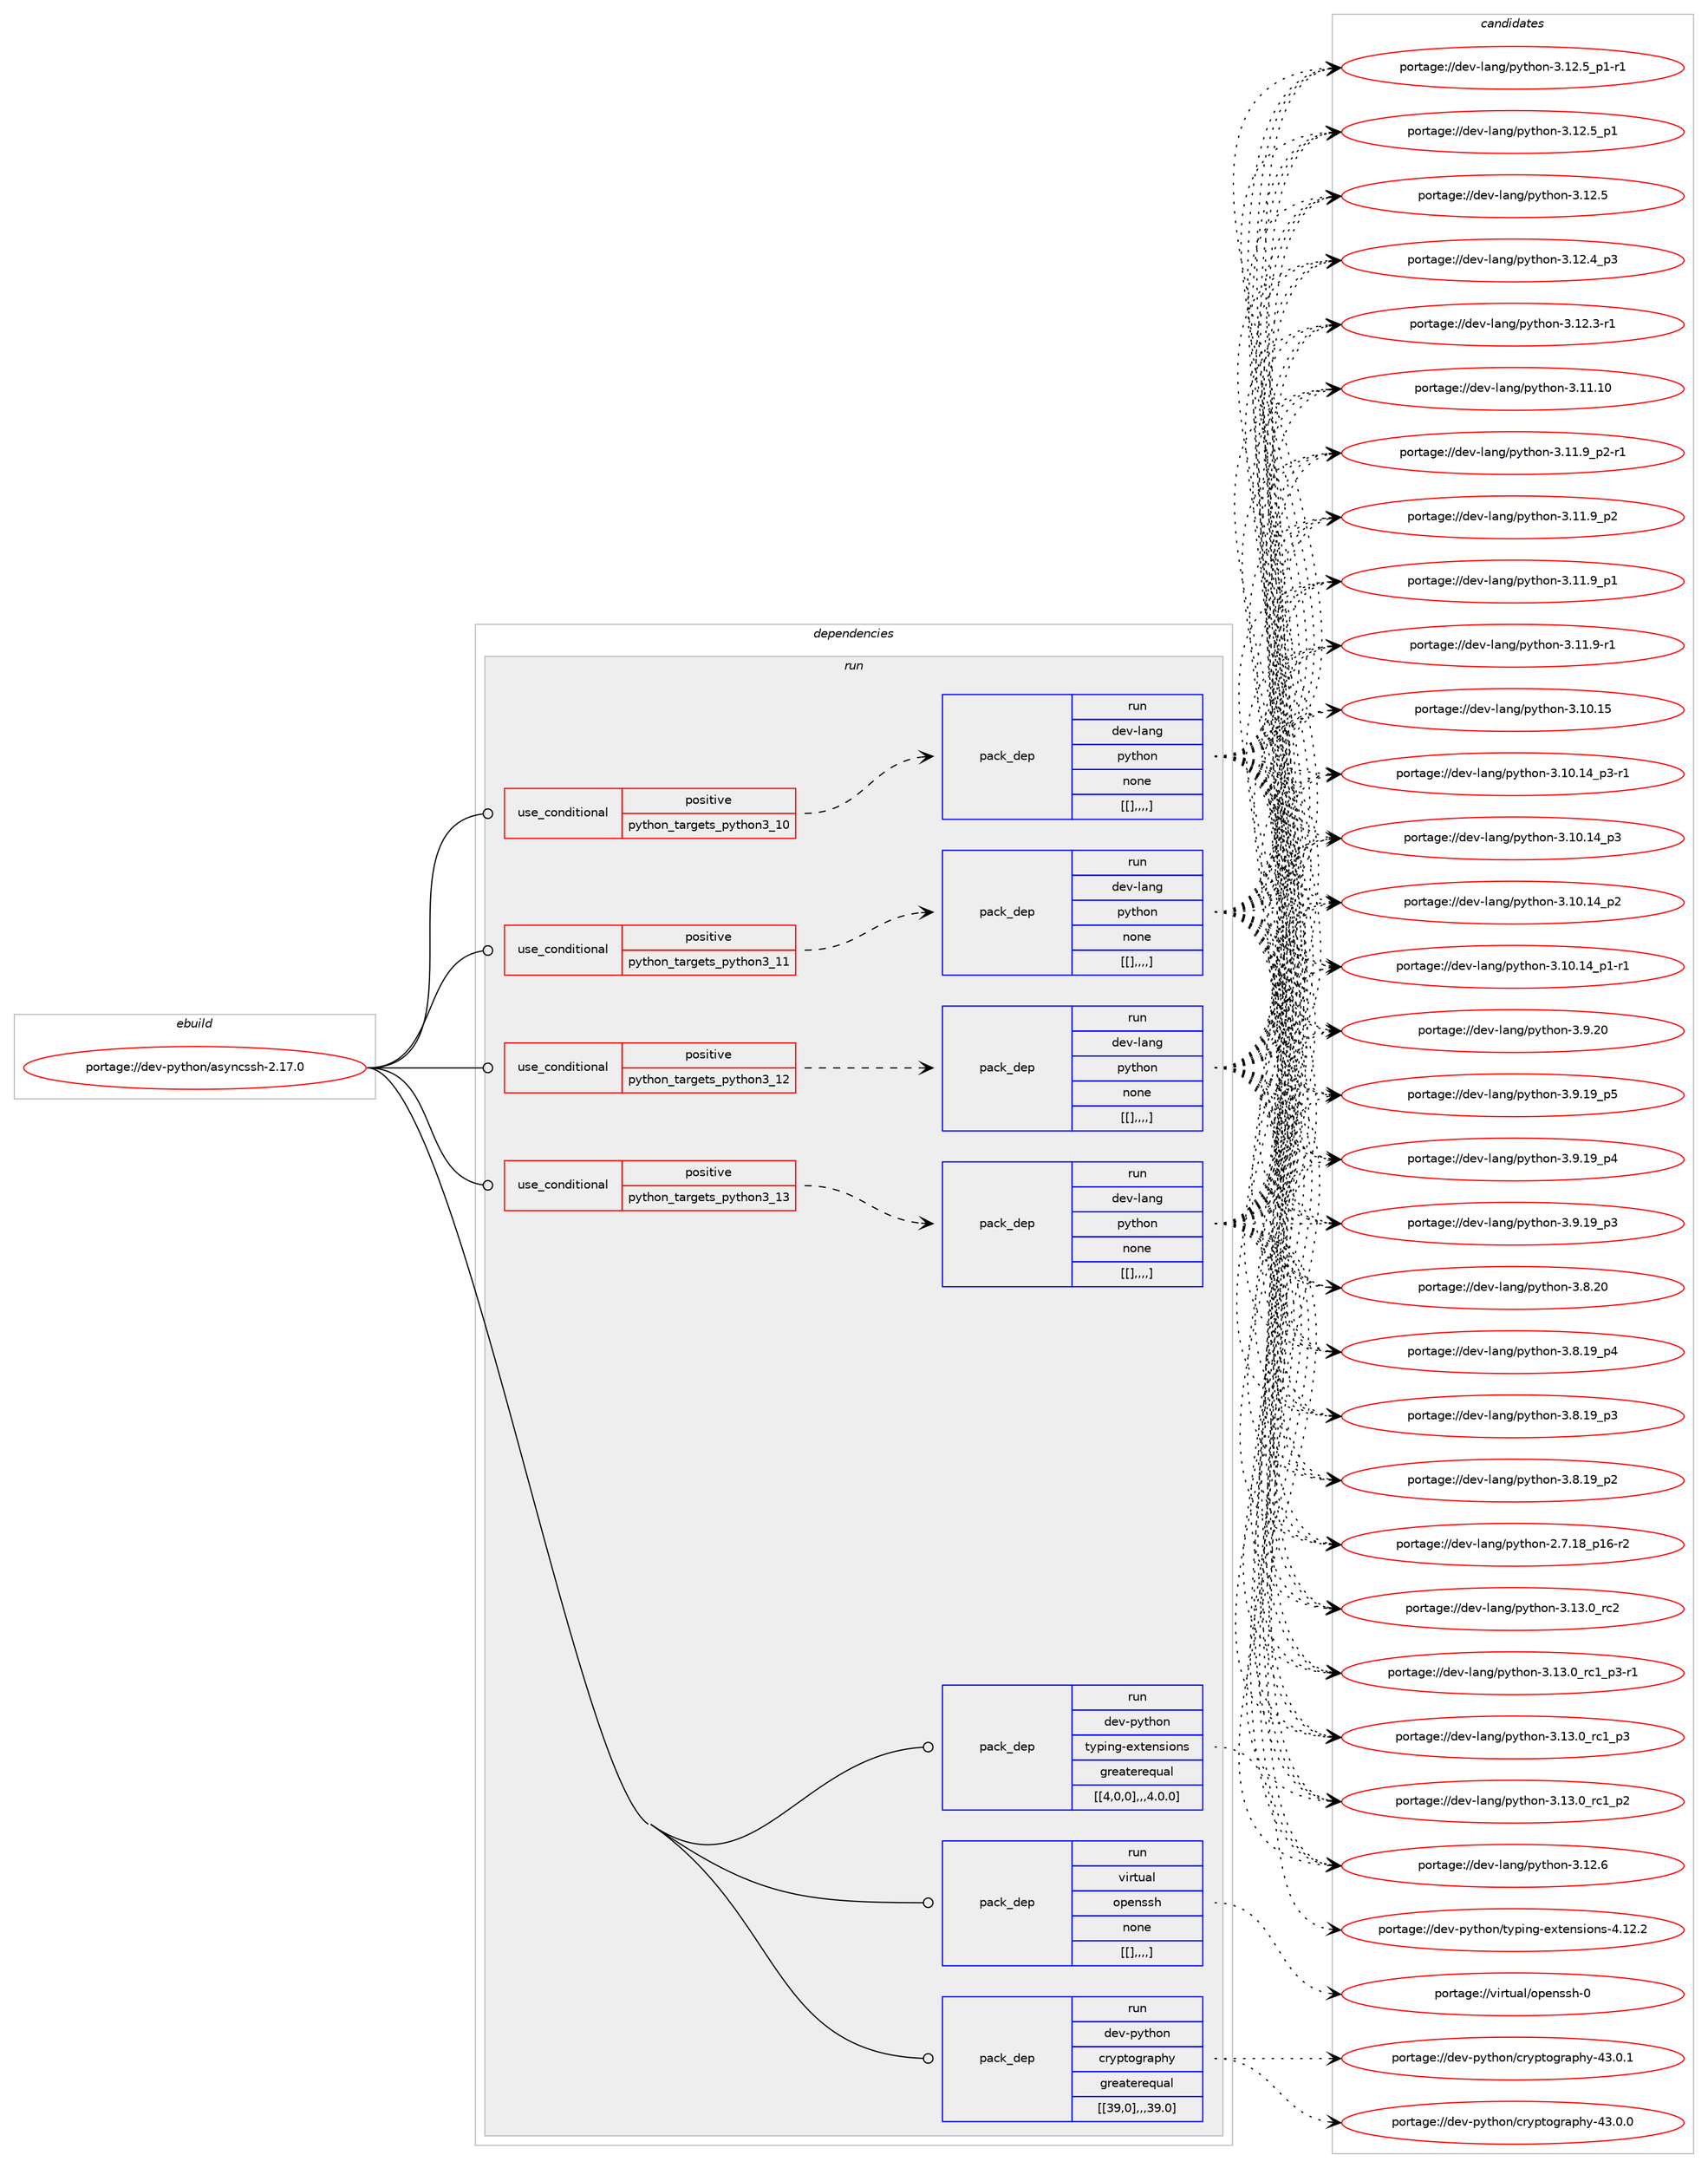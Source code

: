 digraph prolog {

# *************
# Graph options
# *************

newrank=true;
concentrate=true;
compound=true;
graph [rankdir=LR,fontname=Helvetica,fontsize=10,ranksep=1.5];#, ranksep=2.5, nodesep=0.2];
edge  [arrowhead=vee];
node  [fontname=Helvetica,fontsize=10];

# **********
# The ebuild
# **********

subgraph cluster_leftcol {
color=gray;
label=<<i>ebuild</i>>;
id [label="portage://dev-python/asyncssh-2.17.0", color=red, width=4, href="../dev-python/asyncssh-2.17.0.svg"];
}

# ****************
# The dependencies
# ****************

subgraph cluster_midcol {
color=gray;
label=<<i>dependencies</i>>;
subgraph cluster_compile {
fillcolor="#eeeeee";
style=filled;
label=<<i>compile</i>>;
}
subgraph cluster_compileandrun {
fillcolor="#eeeeee";
style=filled;
label=<<i>compile and run</i>>;
}
subgraph cluster_run {
fillcolor="#eeeeee";
style=filled;
label=<<i>run</i>>;
subgraph cond31593 {
dependency143052 [label=<<TABLE BORDER="0" CELLBORDER="1" CELLSPACING="0" CELLPADDING="4"><TR><TD ROWSPAN="3" CELLPADDING="10">use_conditional</TD></TR><TR><TD>positive</TD></TR><TR><TD>python_targets_python3_10</TD></TR></TABLE>>, shape=none, color=red];
subgraph pack110246 {
dependency143053 [label=<<TABLE BORDER="0" CELLBORDER="1" CELLSPACING="0" CELLPADDING="4" WIDTH="220"><TR><TD ROWSPAN="6" CELLPADDING="30">pack_dep</TD></TR><TR><TD WIDTH="110">run</TD></TR><TR><TD>dev-lang</TD></TR><TR><TD>python</TD></TR><TR><TD>none</TD></TR><TR><TD>[[],,,,]</TD></TR></TABLE>>, shape=none, color=blue];
}
dependency143052:e -> dependency143053:w [weight=20,style="dashed",arrowhead="vee"];
}
id:e -> dependency143052:w [weight=20,style="solid",arrowhead="odot"];
subgraph cond31594 {
dependency143054 [label=<<TABLE BORDER="0" CELLBORDER="1" CELLSPACING="0" CELLPADDING="4"><TR><TD ROWSPAN="3" CELLPADDING="10">use_conditional</TD></TR><TR><TD>positive</TD></TR><TR><TD>python_targets_python3_11</TD></TR></TABLE>>, shape=none, color=red];
subgraph pack110247 {
dependency143055 [label=<<TABLE BORDER="0" CELLBORDER="1" CELLSPACING="0" CELLPADDING="4" WIDTH="220"><TR><TD ROWSPAN="6" CELLPADDING="30">pack_dep</TD></TR><TR><TD WIDTH="110">run</TD></TR><TR><TD>dev-lang</TD></TR><TR><TD>python</TD></TR><TR><TD>none</TD></TR><TR><TD>[[],,,,]</TD></TR></TABLE>>, shape=none, color=blue];
}
dependency143054:e -> dependency143055:w [weight=20,style="dashed",arrowhead="vee"];
}
id:e -> dependency143054:w [weight=20,style="solid",arrowhead="odot"];
subgraph cond31595 {
dependency143056 [label=<<TABLE BORDER="0" CELLBORDER="1" CELLSPACING="0" CELLPADDING="4"><TR><TD ROWSPAN="3" CELLPADDING="10">use_conditional</TD></TR><TR><TD>positive</TD></TR><TR><TD>python_targets_python3_12</TD></TR></TABLE>>, shape=none, color=red];
subgraph pack110248 {
dependency143057 [label=<<TABLE BORDER="0" CELLBORDER="1" CELLSPACING="0" CELLPADDING="4" WIDTH="220"><TR><TD ROWSPAN="6" CELLPADDING="30">pack_dep</TD></TR><TR><TD WIDTH="110">run</TD></TR><TR><TD>dev-lang</TD></TR><TR><TD>python</TD></TR><TR><TD>none</TD></TR><TR><TD>[[],,,,]</TD></TR></TABLE>>, shape=none, color=blue];
}
dependency143056:e -> dependency143057:w [weight=20,style="dashed",arrowhead="vee"];
}
id:e -> dependency143056:w [weight=20,style="solid",arrowhead="odot"];
subgraph cond31596 {
dependency143058 [label=<<TABLE BORDER="0" CELLBORDER="1" CELLSPACING="0" CELLPADDING="4"><TR><TD ROWSPAN="3" CELLPADDING="10">use_conditional</TD></TR><TR><TD>positive</TD></TR><TR><TD>python_targets_python3_13</TD></TR></TABLE>>, shape=none, color=red];
subgraph pack110249 {
dependency143059 [label=<<TABLE BORDER="0" CELLBORDER="1" CELLSPACING="0" CELLPADDING="4" WIDTH="220"><TR><TD ROWSPAN="6" CELLPADDING="30">pack_dep</TD></TR><TR><TD WIDTH="110">run</TD></TR><TR><TD>dev-lang</TD></TR><TR><TD>python</TD></TR><TR><TD>none</TD></TR><TR><TD>[[],,,,]</TD></TR></TABLE>>, shape=none, color=blue];
}
dependency143058:e -> dependency143059:w [weight=20,style="dashed",arrowhead="vee"];
}
id:e -> dependency143058:w [weight=20,style="solid",arrowhead="odot"];
subgraph pack110250 {
dependency143060 [label=<<TABLE BORDER="0" CELLBORDER="1" CELLSPACING="0" CELLPADDING="4" WIDTH="220"><TR><TD ROWSPAN="6" CELLPADDING="30">pack_dep</TD></TR><TR><TD WIDTH="110">run</TD></TR><TR><TD>dev-python</TD></TR><TR><TD>cryptography</TD></TR><TR><TD>greaterequal</TD></TR><TR><TD>[[39,0],,,39.0]</TD></TR></TABLE>>, shape=none, color=blue];
}
id:e -> dependency143060:w [weight=20,style="solid",arrowhead="odot"];
subgraph pack110251 {
dependency143061 [label=<<TABLE BORDER="0" CELLBORDER="1" CELLSPACING="0" CELLPADDING="4" WIDTH="220"><TR><TD ROWSPAN="6" CELLPADDING="30">pack_dep</TD></TR><TR><TD WIDTH="110">run</TD></TR><TR><TD>dev-python</TD></TR><TR><TD>typing-extensions</TD></TR><TR><TD>greaterequal</TD></TR><TR><TD>[[4,0,0],,,4.0.0]</TD></TR></TABLE>>, shape=none, color=blue];
}
id:e -> dependency143061:w [weight=20,style="solid",arrowhead="odot"];
subgraph pack110252 {
dependency143062 [label=<<TABLE BORDER="0" CELLBORDER="1" CELLSPACING="0" CELLPADDING="4" WIDTH="220"><TR><TD ROWSPAN="6" CELLPADDING="30">pack_dep</TD></TR><TR><TD WIDTH="110">run</TD></TR><TR><TD>virtual</TD></TR><TR><TD>openssh</TD></TR><TR><TD>none</TD></TR><TR><TD>[[],,,,]</TD></TR></TABLE>>, shape=none, color=blue];
}
id:e -> dependency143062:w [weight=20,style="solid",arrowhead="odot"];
}
}

# **************
# The candidates
# **************

subgraph cluster_choices {
rank=same;
color=gray;
label=<<i>candidates</i>>;

subgraph choice110246 {
color=black;
nodesep=1;
choice10010111845108971101034711212111610411111045514649514648951149950 [label="portage://dev-lang/python-3.13.0_rc2", color=red, width=4,href="../dev-lang/python-3.13.0_rc2.svg"];
choice1001011184510897110103471121211161041111104551464951464895114994995112514511449 [label="portage://dev-lang/python-3.13.0_rc1_p3-r1", color=red, width=4,href="../dev-lang/python-3.13.0_rc1_p3-r1.svg"];
choice100101118451089711010347112121116104111110455146495146489511499499511251 [label="portage://dev-lang/python-3.13.0_rc1_p3", color=red, width=4,href="../dev-lang/python-3.13.0_rc1_p3.svg"];
choice100101118451089711010347112121116104111110455146495146489511499499511250 [label="portage://dev-lang/python-3.13.0_rc1_p2", color=red, width=4,href="../dev-lang/python-3.13.0_rc1_p2.svg"];
choice10010111845108971101034711212111610411111045514649504654 [label="portage://dev-lang/python-3.12.6", color=red, width=4,href="../dev-lang/python-3.12.6.svg"];
choice1001011184510897110103471121211161041111104551464950465395112494511449 [label="portage://dev-lang/python-3.12.5_p1-r1", color=red, width=4,href="../dev-lang/python-3.12.5_p1-r1.svg"];
choice100101118451089711010347112121116104111110455146495046539511249 [label="portage://dev-lang/python-3.12.5_p1", color=red, width=4,href="../dev-lang/python-3.12.5_p1.svg"];
choice10010111845108971101034711212111610411111045514649504653 [label="portage://dev-lang/python-3.12.5", color=red, width=4,href="../dev-lang/python-3.12.5.svg"];
choice100101118451089711010347112121116104111110455146495046529511251 [label="portage://dev-lang/python-3.12.4_p3", color=red, width=4,href="../dev-lang/python-3.12.4_p3.svg"];
choice100101118451089711010347112121116104111110455146495046514511449 [label="portage://dev-lang/python-3.12.3-r1", color=red, width=4,href="../dev-lang/python-3.12.3-r1.svg"];
choice1001011184510897110103471121211161041111104551464949464948 [label="portage://dev-lang/python-3.11.10", color=red, width=4,href="../dev-lang/python-3.11.10.svg"];
choice1001011184510897110103471121211161041111104551464949465795112504511449 [label="portage://dev-lang/python-3.11.9_p2-r1", color=red, width=4,href="../dev-lang/python-3.11.9_p2-r1.svg"];
choice100101118451089711010347112121116104111110455146494946579511250 [label="portage://dev-lang/python-3.11.9_p2", color=red, width=4,href="../dev-lang/python-3.11.9_p2.svg"];
choice100101118451089711010347112121116104111110455146494946579511249 [label="portage://dev-lang/python-3.11.9_p1", color=red, width=4,href="../dev-lang/python-3.11.9_p1.svg"];
choice100101118451089711010347112121116104111110455146494946574511449 [label="portage://dev-lang/python-3.11.9-r1", color=red, width=4,href="../dev-lang/python-3.11.9-r1.svg"];
choice1001011184510897110103471121211161041111104551464948464953 [label="portage://dev-lang/python-3.10.15", color=red, width=4,href="../dev-lang/python-3.10.15.svg"];
choice100101118451089711010347112121116104111110455146494846495295112514511449 [label="portage://dev-lang/python-3.10.14_p3-r1", color=red, width=4,href="../dev-lang/python-3.10.14_p3-r1.svg"];
choice10010111845108971101034711212111610411111045514649484649529511251 [label="portage://dev-lang/python-3.10.14_p3", color=red, width=4,href="../dev-lang/python-3.10.14_p3.svg"];
choice10010111845108971101034711212111610411111045514649484649529511250 [label="portage://dev-lang/python-3.10.14_p2", color=red, width=4,href="../dev-lang/python-3.10.14_p2.svg"];
choice100101118451089711010347112121116104111110455146494846495295112494511449 [label="portage://dev-lang/python-3.10.14_p1-r1", color=red, width=4,href="../dev-lang/python-3.10.14_p1-r1.svg"];
choice10010111845108971101034711212111610411111045514657465048 [label="portage://dev-lang/python-3.9.20", color=red, width=4,href="../dev-lang/python-3.9.20.svg"];
choice100101118451089711010347112121116104111110455146574649579511253 [label="portage://dev-lang/python-3.9.19_p5", color=red, width=4,href="../dev-lang/python-3.9.19_p5.svg"];
choice100101118451089711010347112121116104111110455146574649579511252 [label="portage://dev-lang/python-3.9.19_p4", color=red, width=4,href="../dev-lang/python-3.9.19_p4.svg"];
choice100101118451089711010347112121116104111110455146574649579511251 [label="portage://dev-lang/python-3.9.19_p3", color=red, width=4,href="../dev-lang/python-3.9.19_p3.svg"];
choice10010111845108971101034711212111610411111045514656465048 [label="portage://dev-lang/python-3.8.20", color=red, width=4,href="../dev-lang/python-3.8.20.svg"];
choice100101118451089711010347112121116104111110455146564649579511252 [label="portage://dev-lang/python-3.8.19_p4", color=red, width=4,href="../dev-lang/python-3.8.19_p4.svg"];
choice100101118451089711010347112121116104111110455146564649579511251 [label="portage://dev-lang/python-3.8.19_p3", color=red, width=4,href="../dev-lang/python-3.8.19_p3.svg"];
choice100101118451089711010347112121116104111110455146564649579511250 [label="portage://dev-lang/python-3.8.19_p2", color=red, width=4,href="../dev-lang/python-3.8.19_p2.svg"];
choice100101118451089711010347112121116104111110455046554649569511249544511450 [label="portage://dev-lang/python-2.7.18_p16-r2", color=red, width=4,href="../dev-lang/python-2.7.18_p16-r2.svg"];
dependency143053:e -> choice10010111845108971101034711212111610411111045514649514648951149950:w [style=dotted,weight="100"];
dependency143053:e -> choice1001011184510897110103471121211161041111104551464951464895114994995112514511449:w [style=dotted,weight="100"];
dependency143053:e -> choice100101118451089711010347112121116104111110455146495146489511499499511251:w [style=dotted,weight="100"];
dependency143053:e -> choice100101118451089711010347112121116104111110455146495146489511499499511250:w [style=dotted,weight="100"];
dependency143053:e -> choice10010111845108971101034711212111610411111045514649504654:w [style=dotted,weight="100"];
dependency143053:e -> choice1001011184510897110103471121211161041111104551464950465395112494511449:w [style=dotted,weight="100"];
dependency143053:e -> choice100101118451089711010347112121116104111110455146495046539511249:w [style=dotted,weight="100"];
dependency143053:e -> choice10010111845108971101034711212111610411111045514649504653:w [style=dotted,weight="100"];
dependency143053:e -> choice100101118451089711010347112121116104111110455146495046529511251:w [style=dotted,weight="100"];
dependency143053:e -> choice100101118451089711010347112121116104111110455146495046514511449:w [style=dotted,weight="100"];
dependency143053:e -> choice1001011184510897110103471121211161041111104551464949464948:w [style=dotted,weight="100"];
dependency143053:e -> choice1001011184510897110103471121211161041111104551464949465795112504511449:w [style=dotted,weight="100"];
dependency143053:e -> choice100101118451089711010347112121116104111110455146494946579511250:w [style=dotted,weight="100"];
dependency143053:e -> choice100101118451089711010347112121116104111110455146494946579511249:w [style=dotted,weight="100"];
dependency143053:e -> choice100101118451089711010347112121116104111110455146494946574511449:w [style=dotted,weight="100"];
dependency143053:e -> choice1001011184510897110103471121211161041111104551464948464953:w [style=dotted,weight="100"];
dependency143053:e -> choice100101118451089711010347112121116104111110455146494846495295112514511449:w [style=dotted,weight="100"];
dependency143053:e -> choice10010111845108971101034711212111610411111045514649484649529511251:w [style=dotted,weight="100"];
dependency143053:e -> choice10010111845108971101034711212111610411111045514649484649529511250:w [style=dotted,weight="100"];
dependency143053:e -> choice100101118451089711010347112121116104111110455146494846495295112494511449:w [style=dotted,weight="100"];
dependency143053:e -> choice10010111845108971101034711212111610411111045514657465048:w [style=dotted,weight="100"];
dependency143053:e -> choice100101118451089711010347112121116104111110455146574649579511253:w [style=dotted,weight="100"];
dependency143053:e -> choice100101118451089711010347112121116104111110455146574649579511252:w [style=dotted,weight="100"];
dependency143053:e -> choice100101118451089711010347112121116104111110455146574649579511251:w [style=dotted,weight="100"];
dependency143053:e -> choice10010111845108971101034711212111610411111045514656465048:w [style=dotted,weight="100"];
dependency143053:e -> choice100101118451089711010347112121116104111110455146564649579511252:w [style=dotted,weight="100"];
dependency143053:e -> choice100101118451089711010347112121116104111110455146564649579511251:w [style=dotted,weight="100"];
dependency143053:e -> choice100101118451089711010347112121116104111110455146564649579511250:w [style=dotted,weight="100"];
dependency143053:e -> choice100101118451089711010347112121116104111110455046554649569511249544511450:w [style=dotted,weight="100"];
}
subgraph choice110247 {
color=black;
nodesep=1;
choice10010111845108971101034711212111610411111045514649514648951149950 [label="portage://dev-lang/python-3.13.0_rc2", color=red, width=4,href="../dev-lang/python-3.13.0_rc2.svg"];
choice1001011184510897110103471121211161041111104551464951464895114994995112514511449 [label="portage://dev-lang/python-3.13.0_rc1_p3-r1", color=red, width=4,href="../dev-lang/python-3.13.0_rc1_p3-r1.svg"];
choice100101118451089711010347112121116104111110455146495146489511499499511251 [label="portage://dev-lang/python-3.13.0_rc1_p3", color=red, width=4,href="../dev-lang/python-3.13.0_rc1_p3.svg"];
choice100101118451089711010347112121116104111110455146495146489511499499511250 [label="portage://dev-lang/python-3.13.0_rc1_p2", color=red, width=4,href="../dev-lang/python-3.13.0_rc1_p2.svg"];
choice10010111845108971101034711212111610411111045514649504654 [label="portage://dev-lang/python-3.12.6", color=red, width=4,href="../dev-lang/python-3.12.6.svg"];
choice1001011184510897110103471121211161041111104551464950465395112494511449 [label="portage://dev-lang/python-3.12.5_p1-r1", color=red, width=4,href="../dev-lang/python-3.12.5_p1-r1.svg"];
choice100101118451089711010347112121116104111110455146495046539511249 [label="portage://dev-lang/python-3.12.5_p1", color=red, width=4,href="../dev-lang/python-3.12.5_p1.svg"];
choice10010111845108971101034711212111610411111045514649504653 [label="portage://dev-lang/python-3.12.5", color=red, width=4,href="../dev-lang/python-3.12.5.svg"];
choice100101118451089711010347112121116104111110455146495046529511251 [label="portage://dev-lang/python-3.12.4_p3", color=red, width=4,href="../dev-lang/python-3.12.4_p3.svg"];
choice100101118451089711010347112121116104111110455146495046514511449 [label="portage://dev-lang/python-3.12.3-r1", color=red, width=4,href="../dev-lang/python-3.12.3-r1.svg"];
choice1001011184510897110103471121211161041111104551464949464948 [label="portage://dev-lang/python-3.11.10", color=red, width=4,href="../dev-lang/python-3.11.10.svg"];
choice1001011184510897110103471121211161041111104551464949465795112504511449 [label="portage://dev-lang/python-3.11.9_p2-r1", color=red, width=4,href="../dev-lang/python-3.11.9_p2-r1.svg"];
choice100101118451089711010347112121116104111110455146494946579511250 [label="portage://dev-lang/python-3.11.9_p2", color=red, width=4,href="../dev-lang/python-3.11.9_p2.svg"];
choice100101118451089711010347112121116104111110455146494946579511249 [label="portage://dev-lang/python-3.11.9_p1", color=red, width=4,href="../dev-lang/python-3.11.9_p1.svg"];
choice100101118451089711010347112121116104111110455146494946574511449 [label="portage://dev-lang/python-3.11.9-r1", color=red, width=4,href="../dev-lang/python-3.11.9-r1.svg"];
choice1001011184510897110103471121211161041111104551464948464953 [label="portage://dev-lang/python-3.10.15", color=red, width=4,href="../dev-lang/python-3.10.15.svg"];
choice100101118451089711010347112121116104111110455146494846495295112514511449 [label="portage://dev-lang/python-3.10.14_p3-r1", color=red, width=4,href="../dev-lang/python-3.10.14_p3-r1.svg"];
choice10010111845108971101034711212111610411111045514649484649529511251 [label="portage://dev-lang/python-3.10.14_p3", color=red, width=4,href="../dev-lang/python-3.10.14_p3.svg"];
choice10010111845108971101034711212111610411111045514649484649529511250 [label="portage://dev-lang/python-3.10.14_p2", color=red, width=4,href="../dev-lang/python-3.10.14_p2.svg"];
choice100101118451089711010347112121116104111110455146494846495295112494511449 [label="portage://dev-lang/python-3.10.14_p1-r1", color=red, width=4,href="../dev-lang/python-3.10.14_p1-r1.svg"];
choice10010111845108971101034711212111610411111045514657465048 [label="portage://dev-lang/python-3.9.20", color=red, width=4,href="../dev-lang/python-3.9.20.svg"];
choice100101118451089711010347112121116104111110455146574649579511253 [label="portage://dev-lang/python-3.9.19_p5", color=red, width=4,href="../dev-lang/python-3.9.19_p5.svg"];
choice100101118451089711010347112121116104111110455146574649579511252 [label="portage://dev-lang/python-3.9.19_p4", color=red, width=4,href="../dev-lang/python-3.9.19_p4.svg"];
choice100101118451089711010347112121116104111110455146574649579511251 [label="portage://dev-lang/python-3.9.19_p3", color=red, width=4,href="../dev-lang/python-3.9.19_p3.svg"];
choice10010111845108971101034711212111610411111045514656465048 [label="portage://dev-lang/python-3.8.20", color=red, width=4,href="../dev-lang/python-3.8.20.svg"];
choice100101118451089711010347112121116104111110455146564649579511252 [label="portage://dev-lang/python-3.8.19_p4", color=red, width=4,href="../dev-lang/python-3.8.19_p4.svg"];
choice100101118451089711010347112121116104111110455146564649579511251 [label="portage://dev-lang/python-3.8.19_p3", color=red, width=4,href="../dev-lang/python-3.8.19_p3.svg"];
choice100101118451089711010347112121116104111110455146564649579511250 [label="portage://dev-lang/python-3.8.19_p2", color=red, width=4,href="../dev-lang/python-3.8.19_p2.svg"];
choice100101118451089711010347112121116104111110455046554649569511249544511450 [label="portage://dev-lang/python-2.7.18_p16-r2", color=red, width=4,href="../dev-lang/python-2.7.18_p16-r2.svg"];
dependency143055:e -> choice10010111845108971101034711212111610411111045514649514648951149950:w [style=dotted,weight="100"];
dependency143055:e -> choice1001011184510897110103471121211161041111104551464951464895114994995112514511449:w [style=dotted,weight="100"];
dependency143055:e -> choice100101118451089711010347112121116104111110455146495146489511499499511251:w [style=dotted,weight="100"];
dependency143055:e -> choice100101118451089711010347112121116104111110455146495146489511499499511250:w [style=dotted,weight="100"];
dependency143055:e -> choice10010111845108971101034711212111610411111045514649504654:w [style=dotted,weight="100"];
dependency143055:e -> choice1001011184510897110103471121211161041111104551464950465395112494511449:w [style=dotted,weight="100"];
dependency143055:e -> choice100101118451089711010347112121116104111110455146495046539511249:w [style=dotted,weight="100"];
dependency143055:e -> choice10010111845108971101034711212111610411111045514649504653:w [style=dotted,weight="100"];
dependency143055:e -> choice100101118451089711010347112121116104111110455146495046529511251:w [style=dotted,weight="100"];
dependency143055:e -> choice100101118451089711010347112121116104111110455146495046514511449:w [style=dotted,weight="100"];
dependency143055:e -> choice1001011184510897110103471121211161041111104551464949464948:w [style=dotted,weight="100"];
dependency143055:e -> choice1001011184510897110103471121211161041111104551464949465795112504511449:w [style=dotted,weight="100"];
dependency143055:e -> choice100101118451089711010347112121116104111110455146494946579511250:w [style=dotted,weight="100"];
dependency143055:e -> choice100101118451089711010347112121116104111110455146494946579511249:w [style=dotted,weight="100"];
dependency143055:e -> choice100101118451089711010347112121116104111110455146494946574511449:w [style=dotted,weight="100"];
dependency143055:e -> choice1001011184510897110103471121211161041111104551464948464953:w [style=dotted,weight="100"];
dependency143055:e -> choice100101118451089711010347112121116104111110455146494846495295112514511449:w [style=dotted,weight="100"];
dependency143055:e -> choice10010111845108971101034711212111610411111045514649484649529511251:w [style=dotted,weight="100"];
dependency143055:e -> choice10010111845108971101034711212111610411111045514649484649529511250:w [style=dotted,weight="100"];
dependency143055:e -> choice100101118451089711010347112121116104111110455146494846495295112494511449:w [style=dotted,weight="100"];
dependency143055:e -> choice10010111845108971101034711212111610411111045514657465048:w [style=dotted,weight="100"];
dependency143055:e -> choice100101118451089711010347112121116104111110455146574649579511253:w [style=dotted,weight="100"];
dependency143055:e -> choice100101118451089711010347112121116104111110455146574649579511252:w [style=dotted,weight="100"];
dependency143055:e -> choice100101118451089711010347112121116104111110455146574649579511251:w [style=dotted,weight="100"];
dependency143055:e -> choice10010111845108971101034711212111610411111045514656465048:w [style=dotted,weight="100"];
dependency143055:e -> choice100101118451089711010347112121116104111110455146564649579511252:w [style=dotted,weight="100"];
dependency143055:e -> choice100101118451089711010347112121116104111110455146564649579511251:w [style=dotted,weight="100"];
dependency143055:e -> choice100101118451089711010347112121116104111110455146564649579511250:w [style=dotted,weight="100"];
dependency143055:e -> choice100101118451089711010347112121116104111110455046554649569511249544511450:w [style=dotted,weight="100"];
}
subgraph choice110248 {
color=black;
nodesep=1;
choice10010111845108971101034711212111610411111045514649514648951149950 [label="portage://dev-lang/python-3.13.0_rc2", color=red, width=4,href="../dev-lang/python-3.13.0_rc2.svg"];
choice1001011184510897110103471121211161041111104551464951464895114994995112514511449 [label="portage://dev-lang/python-3.13.0_rc1_p3-r1", color=red, width=4,href="../dev-lang/python-3.13.0_rc1_p3-r1.svg"];
choice100101118451089711010347112121116104111110455146495146489511499499511251 [label="portage://dev-lang/python-3.13.0_rc1_p3", color=red, width=4,href="../dev-lang/python-3.13.0_rc1_p3.svg"];
choice100101118451089711010347112121116104111110455146495146489511499499511250 [label="portage://dev-lang/python-3.13.0_rc1_p2", color=red, width=4,href="../dev-lang/python-3.13.0_rc1_p2.svg"];
choice10010111845108971101034711212111610411111045514649504654 [label="portage://dev-lang/python-3.12.6", color=red, width=4,href="../dev-lang/python-3.12.6.svg"];
choice1001011184510897110103471121211161041111104551464950465395112494511449 [label="portage://dev-lang/python-3.12.5_p1-r1", color=red, width=4,href="../dev-lang/python-3.12.5_p1-r1.svg"];
choice100101118451089711010347112121116104111110455146495046539511249 [label="portage://dev-lang/python-3.12.5_p1", color=red, width=4,href="../dev-lang/python-3.12.5_p1.svg"];
choice10010111845108971101034711212111610411111045514649504653 [label="portage://dev-lang/python-3.12.5", color=red, width=4,href="../dev-lang/python-3.12.5.svg"];
choice100101118451089711010347112121116104111110455146495046529511251 [label="portage://dev-lang/python-3.12.4_p3", color=red, width=4,href="../dev-lang/python-3.12.4_p3.svg"];
choice100101118451089711010347112121116104111110455146495046514511449 [label="portage://dev-lang/python-3.12.3-r1", color=red, width=4,href="../dev-lang/python-3.12.3-r1.svg"];
choice1001011184510897110103471121211161041111104551464949464948 [label="portage://dev-lang/python-3.11.10", color=red, width=4,href="../dev-lang/python-3.11.10.svg"];
choice1001011184510897110103471121211161041111104551464949465795112504511449 [label="portage://dev-lang/python-3.11.9_p2-r1", color=red, width=4,href="../dev-lang/python-3.11.9_p2-r1.svg"];
choice100101118451089711010347112121116104111110455146494946579511250 [label="portage://dev-lang/python-3.11.9_p2", color=red, width=4,href="../dev-lang/python-3.11.9_p2.svg"];
choice100101118451089711010347112121116104111110455146494946579511249 [label="portage://dev-lang/python-3.11.9_p1", color=red, width=4,href="../dev-lang/python-3.11.9_p1.svg"];
choice100101118451089711010347112121116104111110455146494946574511449 [label="portage://dev-lang/python-3.11.9-r1", color=red, width=4,href="../dev-lang/python-3.11.9-r1.svg"];
choice1001011184510897110103471121211161041111104551464948464953 [label="portage://dev-lang/python-3.10.15", color=red, width=4,href="../dev-lang/python-3.10.15.svg"];
choice100101118451089711010347112121116104111110455146494846495295112514511449 [label="portage://dev-lang/python-3.10.14_p3-r1", color=red, width=4,href="../dev-lang/python-3.10.14_p3-r1.svg"];
choice10010111845108971101034711212111610411111045514649484649529511251 [label="portage://dev-lang/python-3.10.14_p3", color=red, width=4,href="../dev-lang/python-3.10.14_p3.svg"];
choice10010111845108971101034711212111610411111045514649484649529511250 [label="portage://dev-lang/python-3.10.14_p2", color=red, width=4,href="../dev-lang/python-3.10.14_p2.svg"];
choice100101118451089711010347112121116104111110455146494846495295112494511449 [label="portage://dev-lang/python-3.10.14_p1-r1", color=red, width=4,href="../dev-lang/python-3.10.14_p1-r1.svg"];
choice10010111845108971101034711212111610411111045514657465048 [label="portage://dev-lang/python-3.9.20", color=red, width=4,href="../dev-lang/python-3.9.20.svg"];
choice100101118451089711010347112121116104111110455146574649579511253 [label="portage://dev-lang/python-3.9.19_p5", color=red, width=4,href="../dev-lang/python-3.9.19_p5.svg"];
choice100101118451089711010347112121116104111110455146574649579511252 [label="portage://dev-lang/python-3.9.19_p4", color=red, width=4,href="../dev-lang/python-3.9.19_p4.svg"];
choice100101118451089711010347112121116104111110455146574649579511251 [label="portage://dev-lang/python-3.9.19_p3", color=red, width=4,href="../dev-lang/python-3.9.19_p3.svg"];
choice10010111845108971101034711212111610411111045514656465048 [label="portage://dev-lang/python-3.8.20", color=red, width=4,href="../dev-lang/python-3.8.20.svg"];
choice100101118451089711010347112121116104111110455146564649579511252 [label="portage://dev-lang/python-3.8.19_p4", color=red, width=4,href="../dev-lang/python-3.8.19_p4.svg"];
choice100101118451089711010347112121116104111110455146564649579511251 [label="portage://dev-lang/python-3.8.19_p3", color=red, width=4,href="../dev-lang/python-3.8.19_p3.svg"];
choice100101118451089711010347112121116104111110455146564649579511250 [label="portage://dev-lang/python-3.8.19_p2", color=red, width=4,href="../dev-lang/python-3.8.19_p2.svg"];
choice100101118451089711010347112121116104111110455046554649569511249544511450 [label="portage://dev-lang/python-2.7.18_p16-r2", color=red, width=4,href="../dev-lang/python-2.7.18_p16-r2.svg"];
dependency143057:e -> choice10010111845108971101034711212111610411111045514649514648951149950:w [style=dotted,weight="100"];
dependency143057:e -> choice1001011184510897110103471121211161041111104551464951464895114994995112514511449:w [style=dotted,weight="100"];
dependency143057:e -> choice100101118451089711010347112121116104111110455146495146489511499499511251:w [style=dotted,weight="100"];
dependency143057:e -> choice100101118451089711010347112121116104111110455146495146489511499499511250:w [style=dotted,weight="100"];
dependency143057:e -> choice10010111845108971101034711212111610411111045514649504654:w [style=dotted,weight="100"];
dependency143057:e -> choice1001011184510897110103471121211161041111104551464950465395112494511449:w [style=dotted,weight="100"];
dependency143057:e -> choice100101118451089711010347112121116104111110455146495046539511249:w [style=dotted,weight="100"];
dependency143057:e -> choice10010111845108971101034711212111610411111045514649504653:w [style=dotted,weight="100"];
dependency143057:e -> choice100101118451089711010347112121116104111110455146495046529511251:w [style=dotted,weight="100"];
dependency143057:e -> choice100101118451089711010347112121116104111110455146495046514511449:w [style=dotted,weight="100"];
dependency143057:e -> choice1001011184510897110103471121211161041111104551464949464948:w [style=dotted,weight="100"];
dependency143057:e -> choice1001011184510897110103471121211161041111104551464949465795112504511449:w [style=dotted,weight="100"];
dependency143057:e -> choice100101118451089711010347112121116104111110455146494946579511250:w [style=dotted,weight="100"];
dependency143057:e -> choice100101118451089711010347112121116104111110455146494946579511249:w [style=dotted,weight="100"];
dependency143057:e -> choice100101118451089711010347112121116104111110455146494946574511449:w [style=dotted,weight="100"];
dependency143057:e -> choice1001011184510897110103471121211161041111104551464948464953:w [style=dotted,weight="100"];
dependency143057:e -> choice100101118451089711010347112121116104111110455146494846495295112514511449:w [style=dotted,weight="100"];
dependency143057:e -> choice10010111845108971101034711212111610411111045514649484649529511251:w [style=dotted,weight="100"];
dependency143057:e -> choice10010111845108971101034711212111610411111045514649484649529511250:w [style=dotted,weight="100"];
dependency143057:e -> choice100101118451089711010347112121116104111110455146494846495295112494511449:w [style=dotted,weight="100"];
dependency143057:e -> choice10010111845108971101034711212111610411111045514657465048:w [style=dotted,weight="100"];
dependency143057:e -> choice100101118451089711010347112121116104111110455146574649579511253:w [style=dotted,weight="100"];
dependency143057:e -> choice100101118451089711010347112121116104111110455146574649579511252:w [style=dotted,weight="100"];
dependency143057:e -> choice100101118451089711010347112121116104111110455146574649579511251:w [style=dotted,weight="100"];
dependency143057:e -> choice10010111845108971101034711212111610411111045514656465048:w [style=dotted,weight="100"];
dependency143057:e -> choice100101118451089711010347112121116104111110455146564649579511252:w [style=dotted,weight="100"];
dependency143057:e -> choice100101118451089711010347112121116104111110455146564649579511251:w [style=dotted,weight="100"];
dependency143057:e -> choice100101118451089711010347112121116104111110455146564649579511250:w [style=dotted,weight="100"];
dependency143057:e -> choice100101118451089711010347112121116104111110455046554649569511249544511450:w [style=dotted,weight="100"];
}
subgraph choice110249 {
color=black;
nodesep=1;
choice10010111845108971101034711212111610411111045514649514648951149950 [label="portage://dev-lang/python-3.13.0_rc2", color=red, width=4,href="../dev-lang/python-3.13.0_rc2.svg"];
choice1001011184510897110103471121211161041111104551464951464895114994995112514511449 [label="portage://dev-lang/python-3.13.0_rc1_p3-r1", color=red, width=4,href="../dev-lang/python-3.13.0_rc1_p3-r1.svg"];
choice100101118451089711010347112121116104111110455146495146489511499499511251 [label="portage://dev-lang/python-3.13.0_rc1_p3", color=red, width=4,href="../dev-lang/python-3.13.0_rc1_p3.svg"];
choice100101118451089711010347112121116104111110455146495146489511499499511250 [label="portage://dev-lang/python-3.13.0_rc1_p2", color=red, width=4,href="../dev-lang/python-3.13.0_rc1_p2.svg"];
choice10010111845108971101034711212111610411111045514649504654 [label="portage://dev-lang/python-3.12.6", color=red, width=4,href="../dev-lang/python-3.12.6.svg"];
choice1001011184510897110103471121211161041111104551464950465395112494511449 [label="portage://dev-lang/python-3.12.5_p1-r1", color=red, width=4,href="../dev-lang/python-3.12.5_p1-r1.svg"];
choice100101118451089711010347112121116104111110455146495046539511249 [label="portage://dev-lang/python-3.12.5_p1", color=red, width=4,href="../dev-lang/python-3.12.5_p1.svg"];
choice10010111845108971101034711212111610411111045514649504653 [label="portage://dev-lang/python-3.12.5", color=red, width=4,href="../dev-lang/python-3.12.5.svg"];
choice100101118451089711010347112121116104111110455146495046529511251 [label="portage://dev-lang/python-3.12.4_p3", color=red, width=4,href="../dev-lang/python-3.12.4_p3.svg"];
choice100101118451089711010347112121116104111110455146495046514511449 [label="portage://dev-lang/python-3.12.3-r1", color=red, width=4,href="../dev-lang/python-3.12.3-r1.svg"];
choice1001011184510897110103471121211161041111104551464949464948 [label="portage://dev-lang/python-3.11.10", color=red, width=4,href="../dev-lang/python-3.11.10.svg"];
choice1001011184510897110103471121211161041111104551464949465795112504511449 [label="portage://dev-lang/python-3.11.9_p2-r1", color=red, width=4,href="../dev-lang/python-3.11.9_p2-r1.svg"];
choice100101118451089711010347112121116104111110455146494946579511250 [label="portage://dev-lang/python-3.11.9_p2", color=red, width=4,href="../dev-lang/python-3.11.9_p2.svg"];
choice100101118451089711010347112121116104111110455146494946579511249 [label="portage://dev-lang/python-3.11.9_p1", color=red, width=4,href="../dev-lang/python-3.11.9_p1.svg"];
choice100101118451089711010347112121116104111110455146494946574511449 [label="portage://dev-lang/python-3.11.9-r1", color=red, width=4,href="../dev-lang/python-3.11.9-r1.svg"];
choice1001011184510897110103471121211161041111104551464948464953 [label="portage://dev-lang/python-3.10.15", color=red, width=4,href="../dev-lang/python-3.10.15.svg"];
choice100101118451089711010347112121116104111110455146494846495295112514511449 [label="portage://dev-lang/python-3.10.14_p3-r1", color=red, width=4,href="../dev-lang/python-3.10.14_p3-r1.svg"];
choice10010111845108971101034711212111610411111045514649484649529511251 [label="portage://dev-lang/python-3.10.14_p3", color=red, width=4,href="../dev-lang/python-3.10.14_p3.svg"];
choice10010111845108971101034711212111610411111045514649484649529511250 [label="portage://dev-lang/python-3.10.14_p2", color=red, width=4,href="../dev-lang/python-3.10.14_p2.svg"];
choice100101118451089711010347112121116104111110455146494846495295112494511449 [label="portage://dev-lang/python-3.10.14_p1-r1", color=red, width=4,href="../dev-lang/python-3.10.14_p1-r1.svg"];
choice10010111845108971101034711212111610411111045514657465048 [label="portage://dev-lang/python-3.9.20", color=red, width=4,href="../dev-lang/python-3.9.20.svg"];
choice100101118451089711010347112121116104111110455146574649579511253 [label="portage://dev-lang/python-3.9.19_p5", color=red, width=4,href="../dev-lang/python-3.9.19_p5.svg"];
choice100101118451089711010347112121116104111110455146574649579511252 [label="portage://dev-lang/python-3.9.19_p4", color=red, width=4,href="../dev-lang/python-3.9.19_p4.svg"];
choice100101118451089711010347112121116104111110455146574649579511251 [label="portage://dev-lang/python-3.9.19_p3", color=red, width=4,href="../dev-lang/python-3.9.19_p3.svg"];
choice10010111845108971101034711212111610411111045514656465048 [label="portage://dev-lang/python-3.8.20", color=red, width=4,href="../dev-lang/python-3.8.20.svg"];
choice100101118451089711010347112121116104111110455146564649579511252 [label="portage://dev-lang/python-3.8.19_p4", color=red, width=4,href="../dev-lang/python-3.8.19_p4.svg"];
choice100101118451089711010347112121116104111110455146564649579511251 [label="portage://dev-lang/python-3.8.19_p3", color=red, width=4,href="../dev-lang/python-3.8.19_p3.svg"];
choice100101118451089711010347112121116104111110455146564649579511250 [label="portage://dev-lang/python-3.8.19_p2", color=red, width=4,href="../dev-lang/python-3.8.19_p2.svg"];
choice100101118451089711010347112121116104111110455046554649569511249544511450 [label="portage://dev-lang/python-2.7.18_p16-r2", color=red, width=4,href="../dev-lang/python-2.7.18_p16-r2.svg"];
dependency143059:e -> choice10010111845108971101034711212111610411111045514649514648951149950:w [style=dotted,weight="100"];
dependency143059:e -> choice1001011184510897110103471121211161041111104551464951464895114994995112514511449:w [style=dotted,weight="100"];
dependency143059:e -> choice100101118451089711010347112121116104111110455146495146489511499499511251:w [style=dotted,weight="100"];
dependency143059:e -> choice100101118451089711010347112121116104111110455146495146489511499499511250:w [style=dotted,weight="100"];
dependency143059:e -> choice10010111845108971101034711212111610411111045514649504654:w [style=dotted,weight="100"];
dependency143059:e -> choice1001011184510897110103471121211161041111104551464950465395112494511449:w [style=dotted,weight="100"];
dependency143059:e -> choice100101118451089711010347112121116104111110455146495046539511249:w [style=dotted,weight="100"];
dependency143059:e -> choice10010111845108971101034711212111610411111045514649504653:w [style=dotted,weight="100"];
dependency143059:e -> choice100101118451089711010347112121116104111110455146495046529511251:w [style=dotted,weight="100"];
dependency143059:e -> choice100101118451089711010347112121116104111110455146495046514511449:w [style=dotted,weight="100"];
dependency143059:e -> choice1001011184510897110103471121211161041111104551464949464948:w [style=dotted,weight="100"];
dependency143059:e -> choice1001011184510897110103471121211161041111104551464949465795112504511449:w [style=dotted,weight="100"];
dependency143059:e -> choice100101118451089711010347112121116104111110455146494946579511250:w [style=dotted,weight="100"];
dependency143059:e -> choice100101118451089711010347112121116104111110455146494946579511249:w [style=dotted,weight="100"];
dependency143059:e -> choice100101118451089711010347112121116104111110455146494946574511449:w [style=dotted,weight="100"];
dependency143059:e -> choice1001011184510897110103471121211161041111104551464948464953:w [style=dotted,weight="100"];
dependency143059:e -> choice100101118451089711010347112121116104111110455146494846495295112514511449:w [style=dotted,weight="100"];
dependency143059:e -> choice10010111845108971101034711212111610411111045514649484649529511251:w [style=dotted,weight="100"];
dependency143059:e -> choice10010111845108971101034711212111610411111045514649484649529511250:w [style=dotted,weight="100"];
dependency143059:e -> choice100101118451089711010347112121116104111110455146494846495295112494511449:w [style=dotted,weight="100"];
dependency143059:e -> choice10010111845108971101034711212111610411111045514657465048:w [style=dotted,weight="100"];
dependency143059:e -> choice100101118451089711010347112121116104111110455146574649579511253:w [style=dotted,weight="100"];
dependency143059:e -> choice100101118451089711010347112121116104111110455146574649579511252:w [style=dotted,weight="100"];
dependency143059:e -> choice100101118451089711010347112121116104111110455146574649579511251:w [style=dotted,weight="100"];
dependency143059:e -> choice10010111845108971101034711212111610411111045514656465048:w [style=dotted,weight="100"];
dependency143059:e -> choice100101118451089711010347112121116104111110455146564649579511252:w [style=dotted,weight="100"];
dependency143059:e -> choice100101118451089711010347112121116104111110455146564649579511251:w [style=dotted,weight="100"];
dependency143059:e -> choice100101118451089711010347112121116104111110455146564649579511250:w [style=dotted,weight="100"];
dependency143059:e -> choice100101118451089711010347112121116104111110455046554649569511249544511450:w [style=dotted,weight="100"];
}
subgraph choice110250 {
color=black;
nodesep=1;
choice1001011184511212111610411111047991141211121161111031149711210412145525146484649 [label="portage://dev-python/cryptography-43.0.1", color=red, width=4,href="../dev-python/cryptography-43.0.1.svg"];
choice1001011184511212111610411111047991141211121161111031149711210412145525146484648 [label="portage://dev-python/cryptography-43.0.0", color=red, width=4,href="../dev-python/cryptography-43.0.0.svg"];
dependency143060:e -> choice1001011184511212111610411111047991141211121161111031149711210412145525146484649:w [style=dotted,weight="100"];
dependency143060:e -> choice1001011184511212111610411111047991141211121161111031149711210412145525146484648:w [style=dotted,weight="100"];
}
subgraph choice110251 {
color=black;
nodesep=1;
choice10010111845112121116104111110471161211121051101034510112011610111011510511111011545524649504650 [label="portage://dev-python/typing-extensions-4.12.2", color=red, width=4,href="../dev-python/typing-extensions-4.12.2.svg"];
dependency143061:e -> choice10010111845112121116104111110471161211121051101034510112011610111011510511111011545524649504650:w [style=dotted,weight="100"];
}
subgraph choice110252 {
color=black;
nodesep=1;
choice11810511411611797108471111121011101151151044548 [label="portage://virtual/openssh-0", color=red, width=4,href="../virtual/openssh-0.svg"];
dependency143062:e -> choice11810511411611797108471111121011101151151044548:w [style=dotted,weight="100"];
}
}

}
